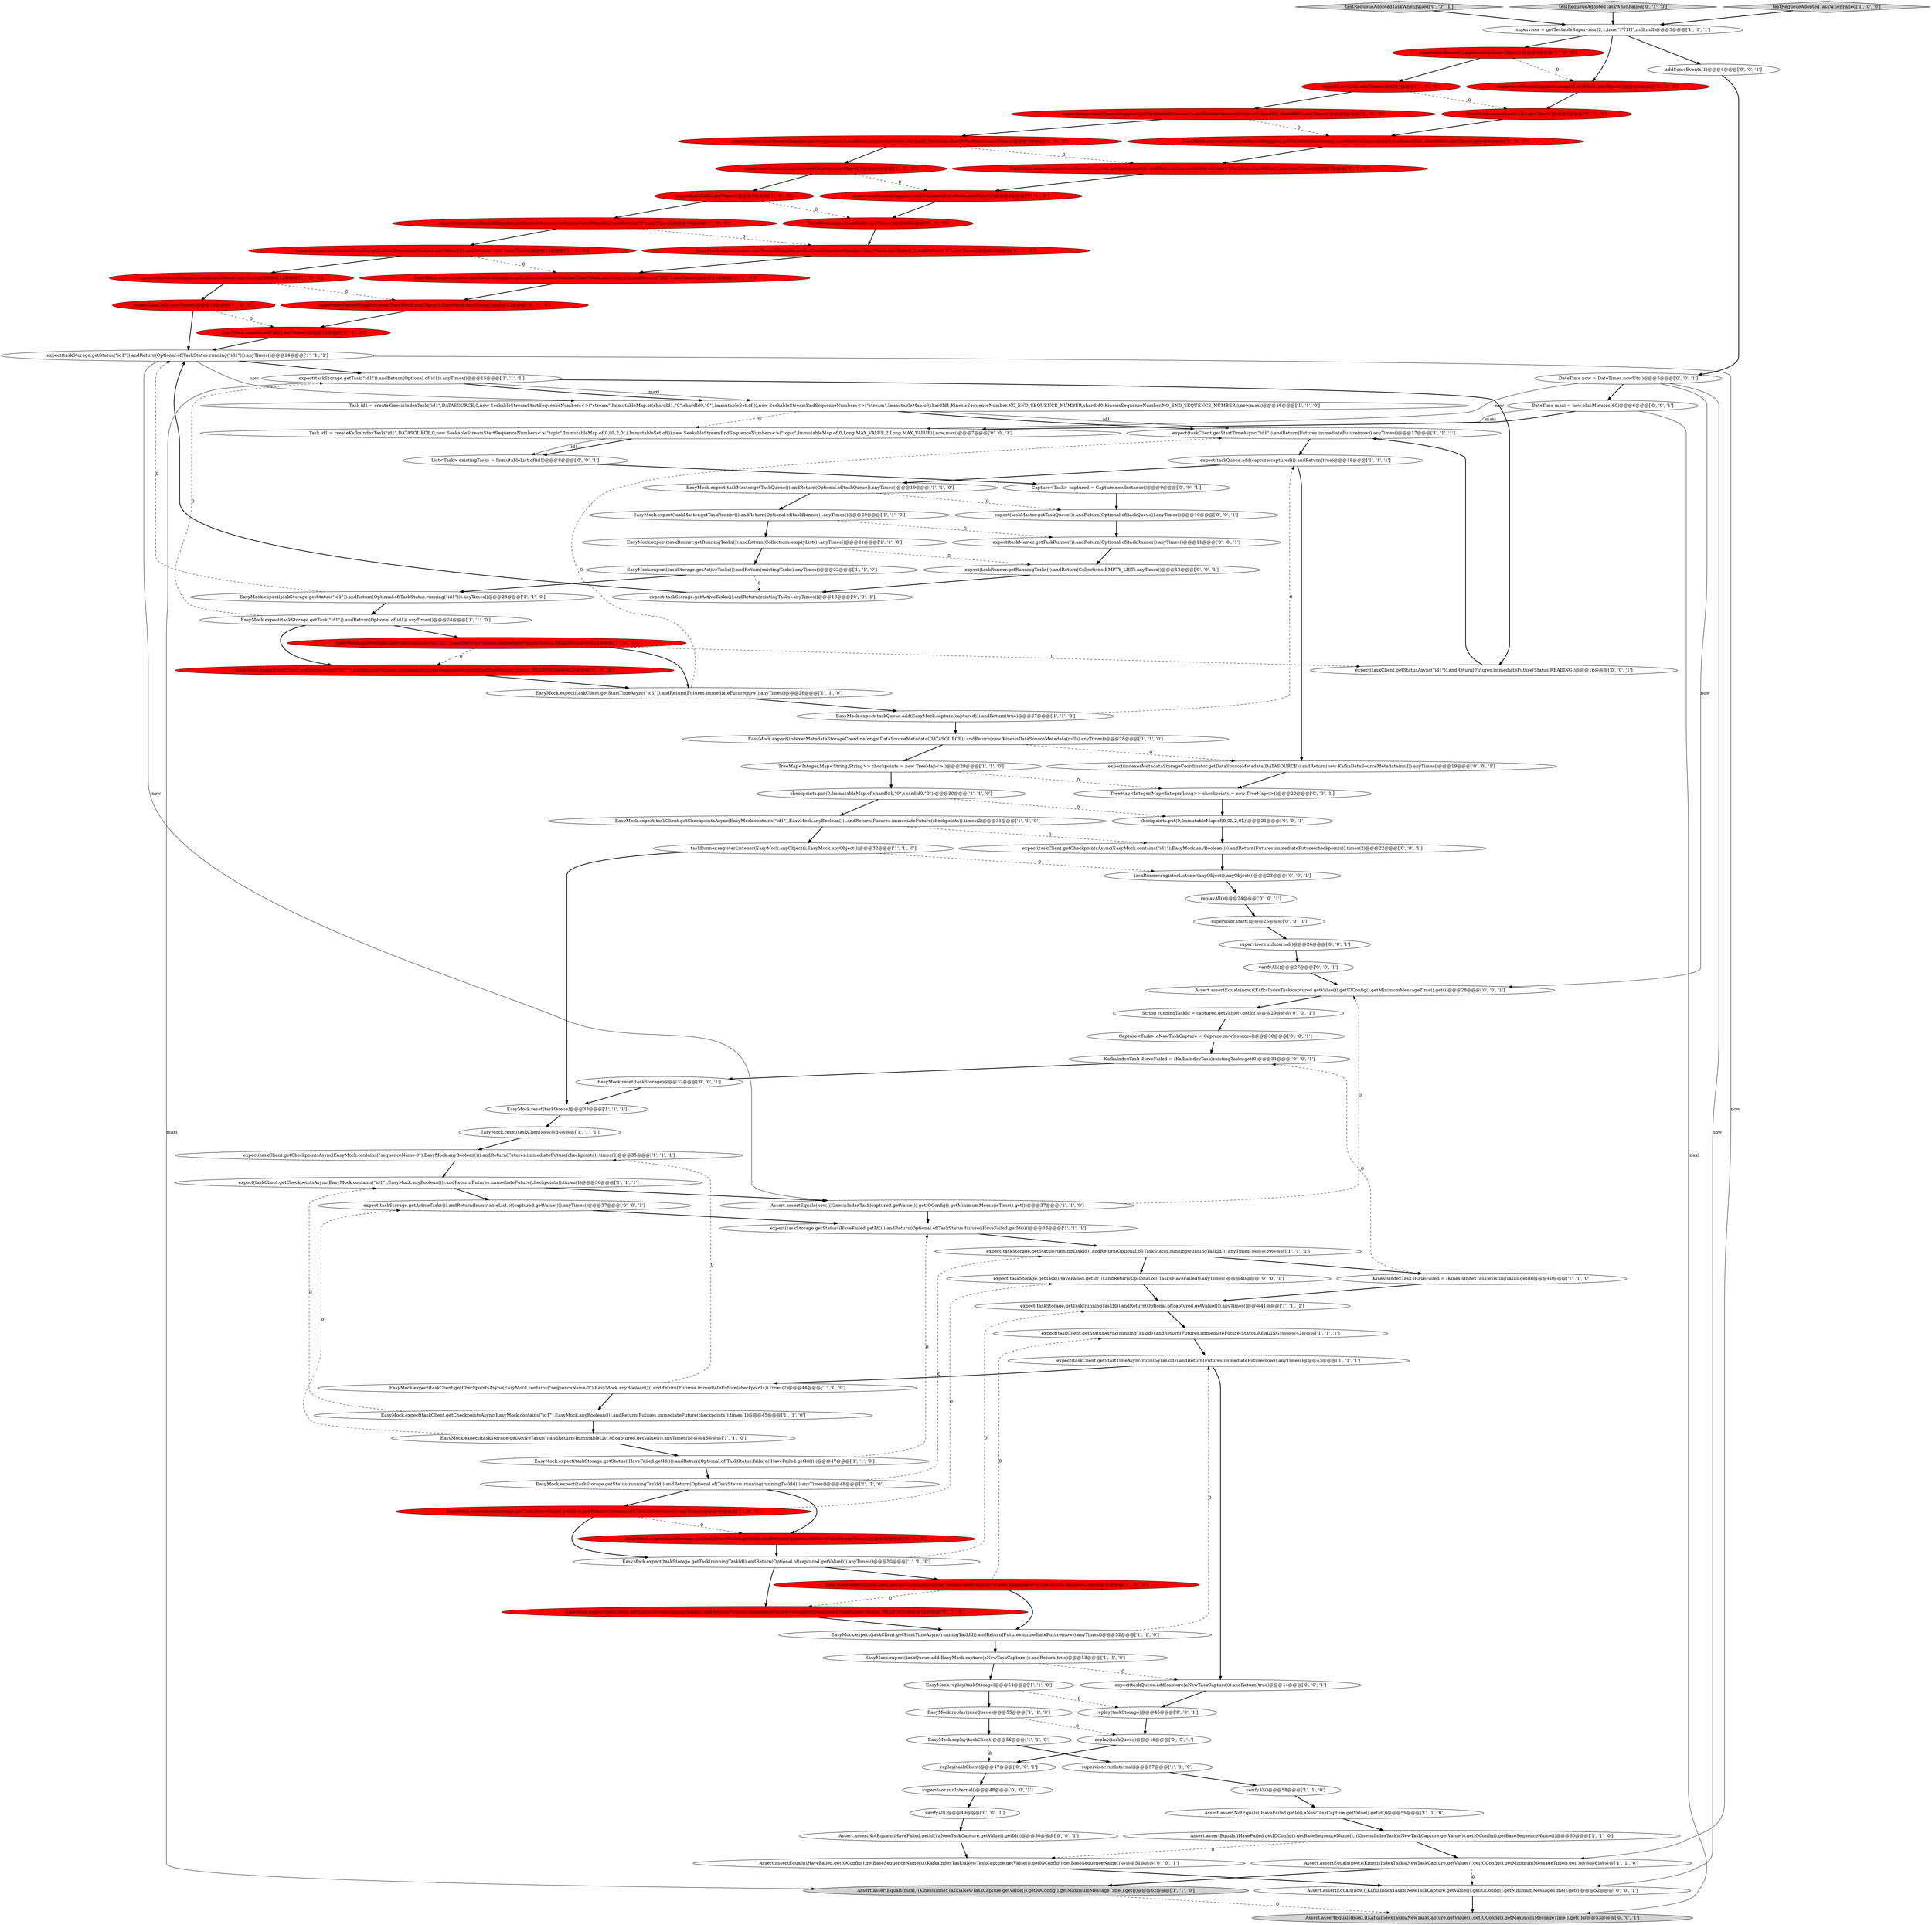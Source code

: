 digraph {
6 [style = filled, label = "supervisorRecordSupplier.assign(anyObject())@@@4@@@['1', '0', '0']", fillcolor = red, shape = ellipse image = "AAA1AAABBB1BBB"];
71 [style = filled, label = "EasyMock.expect(supervisorRecordSupplier.getEarliestSequenceNumber(EasyMock.anyObject())).andReturn(\"0\").anyTimes()@@@10@@@['0', '1', '0']", fillcolor = red, shape = ellipse image = "AAA1AAABBB2BBB"];
86 [style = filled, label = "expect(taskMaster.getTaskRunner()).andReturn(Optional.of(taskRunner)).anyTimes()@@@11@@@['0', '0', '1']", fillcolor = white, shape = ellipse image = "AAA0AAABBB3BBB"];
62 [style = filled, label = "EasyMock.expect(taskClient.getStatusAsync(\"id1\")).andReturn(Futures.immediateFuture(SeekableStreamIndexTaskRunner.Status.READING))@@@25@@@['0', '1', '0']", fillcolor = red, shape = ellipse image = "AAA1AAABBB2BBB"];
65 [style = filled, label = "EasyMock.expectLastCall().anyTimes()@@@5@@@['0', '1', '0']", fillcolor = red, shape = ellipse image = "AAA1AAABBB2BBB"];
87 [style = filled, label = "replay(taskStorage)@@@45@@@['0', '0', '1']", fillcolor = white, shape = ellipse image = "AAA0AAABBB3BBB"];
72 [style = filled, label = "EasyMock.expectLastCall().anyTimes()@@@13@@@['0', '1', '0']", fillcolor = red, shape = ellipse image = "AAA1AAABBB2BBB"];
10 [style = filled, label = "EasyMock.replay(taskStorage)@@@54@@@['1', '1', '0']", fillcolor = white, shape = ellipse image = "AAA0AAABBB1BBB"];
3 [style = filled, label = "EasyMock.expect(taskClient.getStartTimeAsync(\"id1\")).andReturn(Futures.immediateFuture(now)).anyTimes()@@@26@@@['1', '1', '0']", fillcolor = white, shape = ellipse image = "AAA0AAABBB1BBB"];
47 [style = filled, label = "EasyMock.expect(taskClient.getCheckpointsAsync(EasyMock.contains(\"id1\"),EasyMock.anyBoolean())).andReturn(Futures.immediateFuture(checkpoints)).times(2)@@@31@@@['1', '1', '0']", fillcolor = white, shape = ellipse image = "AAA0AAABBB1BBB"];
61 [style = filled, label = "EasyMock.expect(taskClient.getStatusAsync(runningTaskId)).andReturn(Futures.immediateFuture(SeekableStreamIndexTaskRunner.Status.READING))@@@51@@@['0', '1', '0']", fillcolor = red, shape = ellipse image = "AAA1AAABBB2BBB"];
79 [style = filled, label = "expect(taskStorage.getTask(iHaveFailed.getId())).andReturn(Optional.of((Task)iHaveFailed)).anyTimes()@@@40@@@['0', '0', '1']", fillcolor = white, shape = ellipse image = "AAA0AAABBB3BBB"];
15 [style = filled, label = "EasyMock.expect(taskStorage.getTask(runningTaskId)).andReturn(Optional.of(captured.getValue())).anyTimes()@@@50@@@['1', '1', '0']", fillcolor = white, shape = ellipse image = "AAA0AAABBB1BBB"];
1 [style = filled, label = "EasyMock.expect(taskQueue.add(EasyMock.capture(aNewTaskCapture))).andReturn(true)@@@53@@@['1', '1', '0']", fillcolor = white, shape = ellipse image = "AAA0AAABBB1BBB"];
95 [style = filled, label = "DateTime now = DateTimes.nowUtc()@@@5@@@['0', '0', '1']", fillcolor = white, shape = ellipse image = "AAA0AAABBB3BBB"];
52 [style = filled, label = "expectLastCall().anyTimes()@@@13@@@['1', '0', '0']", fillcolor = red, shape = ellipse image = "AAA1AAABBB1BBB"];
0 [style = filled, label = "expect(taskClient.getStatusAsync(runningTaskId)).andReturn(Futures.immediateFuture(Status.READING))@@@42@@@['1', '1', '1']", fillcolor = white, shape = ellipse image = "AAA0AAABBB1BBB"];
37 [style = filled, label = "EasyMock.reset(taskQueue)@@@33@@@['1', '1', '1']", fillcolor = white, shape = ellipse image = "AAA0AAABBB1BBB"];
105 [style = filled, label = "taskRunner.registerListener(anyObject(),anyObject())@@@23@@@['0', '0', '1']", fillcolor = white, shape = ellipse image = "AAA0AAABBB3BBB"];
35 [style = filled, label = "EasyMock.expect(taskStorage.getTask(iHaveFailed.getId())).andReturn(Optional.of((Task)iHaveFailed)).anyTimes()@@@49@@@['1', '0', '0']", fillcolor = red, shape = ellipse image = "AAA1AAABBB1BBB"];
104 [style = filled, label = "List<Task> existingTasks = ImmutableList.of(id1)@@@8@@@['0', '0', '1']", fillcolor = white, shape = ellipse image = "AAA0AAABBB3BBB"];
74 [style = filled, label = "supervisorRecordSupplier.assign(EasyMock.anyObject())@@@4@@@['0', '1', '0']", fillcolor = red, shape = ellipse image = "AAA1AAABBB2BBB"];
32 [style = filled, label = "EasyMock.expect(taskStorage.getStatus(runningTaskId)).andReturn(Optional.of(TaskStatus.running(runningTaskId))).anyTimes()@@@48@@@['1', '1', '0']", fillcolor = white, shape = ellipse image = "AAA0AAABBB1BBB"];
14 [style = filled, label = "expectLastCall().anyTimes()@@@5@@@['1', '0', '0']", fillcolor = red, shape = ellipse image = "AAA1AAABBB1BBB"];
57 [style = filled, label = "expect(taskClient.getStartTimeAsync(runningTaskId)).andReturn(Futures.immediateFuture(now)).anyTimes()@@@43@@@['1', '1', '1']", fillcolor = white, shape = ellipse image = "AAA0AAABBB1BBB"];
55 [style = filled, label = "taskRunner.registerListener(EasyMock.anyObject(),EasyMock.anyObject())@@@32@@@['1', '1', '0']", fillcolor = white, shape = ellipse image = "AAA0AAABBB1BBB"];
13 [style = filled, label = "EasyMock.expect(taskClient.getCheckpointsAsync(EasyMock.contains(\"sequenceName-0\"),EasyMock.anyBoolean())).andReturn(Futures.immediateFuture(checkpoints)).times(2)@@@44@@@['1', '1', '0']", fillcolor = white, shape = ellipse image = "AAA0AAABBB1BBB"];
39 [style = filled, label = "EasyMock.reset(taskClient)@@@34@@@['1', '1', '1']", fillcolor = white, shape = ellipse image = "AAA0AAABBB1BBB"];
59 [style = filled, label = "expect(taskStorage.getStatus(iHaveFailed.getId())).andReturn(Optional.of(TaskStatus.failure(iHaveFailed.getId())))@@@38@@@['1', '1', '1']", fillcolor = white, shape = ellipse image = "AAA0AAABBB1BBB"];
88 [style = filled, label = "Assert.assertEquals(now,((KafkaIndexTask)captured.getValue()).getIOConfig().getMinimumMessageTime().get())@@@28@@@['0', '0', '1']", fillcolor = white, shape = ellipse image = "AAA0AAABBB3BBB"];
5 [style = filled, label = "verifyAll()@@@58@@@['1', '1', '0']", fillcolor = white, shape = ellipse image = "AAA0AAABBB1BBB"];
29 [style = filled, label = "EasyMock.expect(taskClient.getStartTimeAsync(runningTaskId)).andReturn(Futures.immediateFuture(now)).anyTimes()@@@52@@@['1', '1', '0']", fillcolor = white, shape = ellipse image = "AAA0AAABBB1BBB"];
36 [style = filled, label = "EasyMock.expect(taskStorage.getActiveTasks()).andReturn(ImmutableList.of(captured.getValue())).anyTimes()@@@46@@@['1', '1', '0']", fillcolor = white, shape = ellipse image = "AAA0AAABBB1BBB"];
90 [style = filled, label = "expect(taskStorage.getActiveTasks()).andReturn(ImmutableList.of(captured.getValue())).anyTimes()@@@37@@@['0', '0', '1']", fillcolor = white, shape = ellipse image = "AAA0AAABBB3BBB"];
16 [style = filled, label = "expect(taskStorage.getTask(runningTaskId)).andReturn(Optional.of(captured.getValue())).anyTimes()@@@41@@@['1', '1', '1']", fillcolor = white, shape = ellipse image = "AAA0AAABBB1BBB"];
81 [style = filled, label = "Capture<Task> captured = Capture.newInstance()@@@9@@@['0', '0', '1']", fillcolor = white, shape = ellipse image = "AAA0AAABBB3BBB"];
23 [style = filled, label = "EasyMock.expect(taskClient.getCheckpointsAsync(EasyMock.contains(\"id1\"),EasyMock.anyBoolean())).andReturn(Futures.immediateFuture(checkpoints)).times(1)@@@45@@@['1', '1', '0']", fillcolor = white, shape = ellipse image = "AAA0AAABBB1BBB"];
31 [style = filled, label = "expectLastCall().anyTimes()@@@9@@@['1', '0', '0']", fillcolor = red, shape = ellipse image = "AAA1AAABBB1BBB"];
110 [style = filled, label = "replay(taskQueue)@@@46@@@['0', '0', '1']", fillcolor = white, shape = ellipse image = "AAA0AAABBB3BBB"];
34 [style = filled, label = "expect(taskClient.getCheckpointsAsync(EasyMock.contains(\"sequenceName-0\"),EasyMock.anyBoolean())).andReturn(Futures.immediateFuture(checkpoints)).times(2)@@@35@@@['1', '1', '1']", fillcolor = white, shape = ellipse image = "AAA0AAABBB1BBB"];
103 [style = filled, label = "Capture<Task> aNewTaskCapture = Capture.newInstance()@@@30@@@['0', '0', '1']", fillcolor = white, shape = ellipse image = "AAA0AAABBB3BBB"];
92 [style = filled, label = "DateTime maxi = now.plusMinutes(60)@@@6@@@['0', '0', '1']", fillcolor = white, shape = ellipse image = "AAA0AAABBB3BBB"];
11 [style = filled, label = "KinesisIndexTask iHaveFailed = (KinesisIndexTask)existingTasks.get(0)@@@40@@@['1', '1', '0']", fillcolor = white, shape = ellipse image = "AAA0AAABBB1BBB"];
99 [style = filled, label = "expect(taskQueue.add(capture(aNewTaskCapture))).andReturn(true)@@@44@@@['0', '0', '1']", fillcolor = white, shape = ellipse image = "AAA0AAABBB3BBB"];
20 [style = filled, label = "TreeMap<Integer,Map<String,String>> checkpoints = new TreeMap<>()@@@29@@@['1', '1', '0']", fillcolor = white, shape = ellipse image = "AAA0AAABBB1BBB"];
102 [style = filled, label = "TreeMap<Integer,Map<Integer,Long>> checkpoints = new TreeMap<>()@@@20@@@['0', '0', '1']", fillcolor = white, shape = ellipse image = "AAA0AAABBB3BBB"];
58 [style = filled, label = "expect(taskStorage.getStatus(\"id1\")).andReturn(Optional.of(TaskStatus.running(\"id1\"))).anyTimes()@@@14@@@['1', '1', '1']", fillcolor = white, shape = ellipse image = "AAA0AAABBB1BBB"];
83 [style = filled, label = "expect(taskClient.getCheckpointsAsync(EasyMock.contains(\"id1\"),EasyMock.anyBoolean())).andReturn(Futures.immediateFuture(checkpoints)).times(2)@@@22@@@['0', '0', '1']", fillcolor = white, shape = ellipse image = "AAA0AAABBB3BBB"];
93 [style = filled, label = "Assert.assertEquals(now,((KafkaIndexTask)aNewTaskCapture.getValue()).getIOConfig().getMinimumMessageTime().get())@@@52@@@['0', '0', '1']", fillcolor = white, shape = ellipse image = "AAA0AAABBB3BBB"];
21 [style = filled, label = "Assert.assertEquals(now,((KinesisIndexTask)aNewTaskCapture.getValue()).getIOConfig().getMinimumMessageTime().get())@@@61@@@['1', '1', '0']", fillcolor = white, shape = ellipse image = "AAA0AAABBB1BBB"];
101 [style = filled, label = "expect(taskRunner.getRunningTasks()).andReturn(Collections.EMPTY_LIST).anyTimes()@@@12@@@['0', '0', '1']", fillcolor = white, shape = ellipse image = "AAA0AAABBB3BBB"];
85 [style = filled, label = "Task id1 = createKafkaIndexTask(\"id1\",DATASOURCE,0,new SeekableStreamStartSequenceNumbers<>(\"topic\",ImmutableMap.of(0,0L,2,0L),ImmutableSet.of()),new SeekableStreamEndSequenceNumbers<>(\"topic\",ImmutableMap.of(0,Long.MAX_VALUE,2,Long.MAX_VALUE)),now,maxi)@@@7@@@['0', '0', '1']", fillcolor = white, shape = ellipse image = "AAA0AAABBB3BBB"];
94 [style = filled, label = "Assert.assertNotEquals(iHaveFailed.getId(),aNewTaskCapture.getValue().getId())@@@50@@@['0', '0', '1']", fillcolor = white, shape = ellipse image = "AAA0AAABBB3BBB"];
49 [style = filled, label = "EasyMock.expect(taskQueue.add(EasyMock.capture(captured))).andReturn(true)@@@27@@@['1', '1', '0']", fillcolor = white, shape = ellipse image = "AAA0AAABBB1BBB"];
17 [style = filled, label = "expect(taskQueue.add(capture(captured))).andReturn(true)@@@18@@@['1', '1', '1']", fillcolor = white, shape = ellipse image = "AAA0AAABBB1BBB"];
96 [style = filled, label = "replay(taskClient)@@@47@@@['0', '0', '1']", fillcolor = white, shape = ellipse image = "AAA0AAABBB3BBB"];
28 [style = filled, label = "EasyMock.expect(taskStorage.getStatus(iHaveFailed.getId())).andReturn(Optional.of(TaskStatus.failure(iHaveFailed.getId())))@@@47@@@['1', '1', '0']", fillcolor = white, shape = ellipse image = "AAA0AAABBB1BBB"];
84 [style = filled, label = "testRequeueAdoptedTaskWhenFailed['0', '0', '1']", fillcolor = lightgray, shape = diamond image = "AAA0AAABBB3BBB"];
67 [style = filled, label = "supervisorRecordSupplier.seek(EasyMock.anyObject(),EasyMock.anyString())@@@12@@@['0', '1', '0']", fillcolor = red, shape = ellipse image = "AAA1AAABBB2BBB"];
91 [style = filled, label = "expect(indexerMetadataStorageCoordinator.getDataSourceMetadata(DATASOURCE)).andReturn(new KafkaDataSourceMetadata(null)).anyTimes()@@@19@@@['0', '0', '1']", fillcolor = white, shape = ellipse image = "AAA0AAABBB3BBB"];
53 [style = filled, label = "EasyMock.expect(indexerMetadataStorageCoordinator.getDataSourceMetadata(DATASOURCE)).andReturn(new KinesisDataSourceMetadata(null)).anyTimes()@@@28@@@['1', '1', '0']", fillcolor = white, shape = ellipse image = "AAA0AAABBB1BBB"];
24 [style = filled, label = "EasyMock.expect(taskStorage.getStatus(\"id1\")).andReturn(Optional.of(TaskStatus.running(\"id1\"))).anyTimes()@@@23@@@['1', '1', '0']", fillcolor = white, shape = ellipse image = "AAA0AAABBB1BBB"];
66 [style = filled, label = "testRequeueAdoptedTaskWhenFailed['0', '1', '0']", fillcolor = lightgray, shape = diamond image = "AAA0AAABBB2BBB"];
51 [style = filled, label = "EasyMock.expect(taskRunner.getRunningTasks()).andReturn(Collections.emptyList()).anyTimes()@@@21@@@['1', '1', '0']", fillcolor = white, shape = ellipse image = "AAA0AAABBB1BBB"];
33 [style = filled, label = "EasyMock.expect(taskClient.getStatusAsync(runningTaskId)).andReturn(Futures.immediateFuture(Status.READING))@@@51@@@['1', '0', '0']", fillcolor = red, shape = ellipse image = "AAA1AAABBB1BBB"];
42 [style = filled, label = "Assert.assertEquals(iHaveFailed.getIOConfig().getBaseSequenceName(),((KinesisIndexTask)aNewTaskCapture.getValue()).getIOConfig().getBaseSequenceName())@@@60@@@['1', '1', '0']", fillcolor = white, shape = ellipse image = "AAA0AAABBB1BBB"];
8 [style = filled, label = "expect(supervisorRecordSupplier.getAssignment()).andReturn(ImmutableSet.of(shard1Partition,shard0Partition)).anyTimes()@@@7@@@['1', '0', '0']", fillcolor = red, shape = ellipse image = "AAA1AAABBB1BBB"];
75 [style = filled, label = "expect(taskMaster.getTaskQueue()).andReturn(Optional.of(taskQueue)).anyTimes()@@@10@@@['0', '0', '1']", fillcolor = white, shape = ellipse image = "AAA0AAABBB3BBB"];
48 [style = filled, label = "expect(supervisorRecordSupplier.getLatestSequenceNumber(anyObject())).andReturn(\"100\").anyTimes()@@@11@@@['1', '0', '0']", fillcolor = red, shape = ellipse image = "AAA1AAABBB1BBB"];
82 [style = filled, label = "addSomeEvents(1)@@@4@@@['0', '0', '1']", fillcolor = white, shape = ellipse image = "AAA0AAABBB3BBB"];
9 [style = filled, label = "supervisorRecordSupplier.seekToLatest(anyObject())@@@8@@@['1', '0', '0']", fillcolor = red, shape = ellipse image = "AAA1AAABBB1BBB"];
70 [style = filled, label = "supervisorRecordSupplier.seekToLatest(EasyMock.anyObject())@@@8@@@['0', '1', '0']", fillcolor = red, shape = ellipse image = "AAA1AAABBB2BBB"];
7 [style = filled, label = "expect(taskStorage.getStatus(runningTaskId)).andReturn(Optional.of(TaskStatus.running(runningTaskId))).anyTimes()@@@39@@@['1', '1', '1']", fillcolor = white, shape = ellipse image = "AAA0AAABBB1BBB"];
12 [style = filled, label = "expect(supervisorRecordSupplier.getEarliestSequenceNumber(anyObject())).andReturn(\"0\").anyTimes()@@@10@@@['1', '0', '0']", fillcolor = red, shape = ellipse image = "AAA1AAABBB1BBB"];
68 [style = filled, label = "EasyMock.expectLastCall().anyTimes()@@@9@@@['0', '1', '0']", fillcolor = red, shape = ellipse image = "AAA1AAABBB2BBB"];
107 [style = filled, label = "checkpoints.put(0,ImmutableMap.of(0,0L,2,0L))@@@21@@@['0', '0', '1']", fillcolor = white, shape = ellipse image = "AAA0AAABBB3BBB"];
25 [style = filled, label = "supervisor = getTestableSupervisor(2,1,true,\"PT1H\",null,null)@@@3@@@['1', '1', '1']", fillcolor = white, shape = ellipse image = "AAA0AAABBB1BBB"];
41 [style = filled, label = "expect(taskClient.getCheckpointsAsync(EasyMock.contains(\"id1\"),EasyMock.anyBoolean())).andReturn(Futures.immediateFuture(checkpoints)).times(1)@@@36@@@['1', '1', '1']", fillcolor = white, shape = ellipse image = "AAA0AAABBB1BBB"];
64 [style = filled, label = "EasyMock.expect(taskStorage.getTask(iHaveFailed.getId())).andReturn(Optional.of(iHaveFailed)).anyTimes()@@@49@@@['0', '1', '0']", fillcolor = red, shape = ellipse image = "AAA1AAABBB2BBB"];
40 [style = filled, label = "testRequeueAdoptedTaskWhenFailed['1', '0', '0']", fillcolor = lightgray, shape = diamond image = "AAA0AAABBB1BBB"];
56 [style = filled, label = "EasyMock.replay(taskQueue)@@@55@@@['1', '1', '0']", fillcolor = white, shape = ellipse image = "AAA0AAABBB1BBB"];
26 [style = filled, label = "EasyMock.expect(taskMaster.getTaskQueue()).andReturn(Optional.of(taskQueue)).anyTimes()@@@19@@@['1', '1', '0']", fillcolor = white, shape = ellipse image = "AAA0AAABBB1BBB"];
112 [style = filled, label = "supervisor.start()@@@25@@@['0', '0', '1']", fillcolor = white, shape = ellipse image = "AAA0AAABBB3BBB"];
46 [style = filled, label = "expect(taskStorage.getTask(\"id1\")).andReturn(Optional.of(id1)).anyTimes()@@@15@@@['1', '1', '1']", fillcolor = white, shape = ellipse image = "AAA0AAABBB1BBB"];
78 [style = filled, label = "supervisor.runInternal()@@@48@@@['0', '0', '1']", fillcolor = white, shape = ellipse image = "AAA0AAABBB3BBB"];
111 [style = filled, label = "expect(taskStorage.getActiveTasks()).andReturn(existingTasks).anyTimes()@@@13@@@['0', '0', '1']", fillcolor = white, shape = ellipse image = "AAA0AAABBB3BBB"];
50 [style = filled, label = "EasyMock.replay(taskClient)@@@56@@@['1', '1', '0']", fillcolor = white, shape = ellipse image = "AAA0AAABBB1BBB"];
30 [style = filled, label = "supervisor.runInternal()@@@57@@@['1', '1', '0']", fillcolor = white, shape = ellipse image = "AAA0AAABBB1BBB"];
76 [style = filled, label = "String runningTaskId = captured.getValue().getId()@@@29@@@['0', '0', '1']", fillcolor = white, shape = ellipse image = "AAA0AAABBB3BBB"];
38 [style = filled, label = "Task id1 = createKinesisIndexTask(\"id1\",DATASOURCE,0,new SeekableStreamStartSequenceNumbers<>(\"stream\",ImmutableMap.of(shardId1,\"0\",shardId0,\"0\"),ImmutableSet.of()),new SeekableStreamEndSequenceNumbers<>(\"stream\",ImmutableMap.of(shardId1,KinesisSequenceNumber.NO_END_SEQUENCE_NUMBER,shardId0,KinesisSequenceNumber.NO_END_SEQUENCE_NUMBER)),now,maxi)@@@16@@@['1', '1', '0']", fillcolor = white, shape = ellipse image = "AAA0AAABBB1BBB"];
108 [style = filled, label = "EasyMock.reset(taskStorage)@@@32@@@['0', '0', '1']", fillcolor = white, shape = ellipse image = "AAA0AAABBB3BBB"];
4 [style = filled, label = "expect(supervisorRecordSupplier.getPartitionIds(stream)).andReturn(ImmutableSet.of(shardId1,shardId0)).anyTimes()@@@6@@@['1', '0', '0']", fillcolor = red, shape = ellipse image = "AAA1AAABBB1BBB"];
54 [style = filled, label = "EasyMock.expect(taskStorage.getActiveTasks()).andReturn(existingTasks).anyTimes()@@@22@@@['1', '1', '0']", fillcolor = white, shape = ellipse image = "AAA0AAABBB1BBB"];
19 [style = filled, label = "checkpoints.put(0,ImmutableMap.of(shardId1,\"0\",shardId0,\"0\"))@@@30@@@['1', '1', '0']", fillcolor = white, shape = ellipse image = "AAA0AAABBB1BBB"];
2 [style = filled, label = "Assert.assertEquals(maxi,((KinesisIndexTask)aNewTaskCapture.getValue()).getIOConfig().getMaximumMessageTime().get())@@@62@@@['1', '1', '0']", fillcolor = lightgray, shape = ellipse image = "AAA0AAABBB1BBB"];
89 [style = filled, label = "expect(taskClient.getStatusAsync(\"id1\")).andReturn(Futures.immediateFuture(Status.READING))@@@16@@@['0', '0', '1']", fillcolor = white, shape = ellipse image = "AAA0AAABBB3BBB"];
97 [style = filled, label = "verifyAll()@@@49@@@['0', '0', '1']", fillcolor = white, shape = ellipse image = "AAA0AAABBB3BBB"];
80 [style = filled, label = "supervisor.runInternal()@@@26@@@['0', '0', '1']", fillcolor = white, shape = ellipse image = "AAA0AAABBB3BBB"];
109 [style = filled, label = "Assert.assertEquals(iHaveFailed.getIOConfig().getBaseSequenceName(),((KafkaIndexTask)aNewTaskCapture.getValue()).getIOConfig().getBaseSequenceName())@@@51@@@['0', '0', '1']", fillcolor = white, shape = ellipse image = "AAA0AAABBB3BBB"];
73 [style = filled, label = "EasyMock.expect(supervisorRecordSupplier.getPartitionIds(stream)).andReturn(ImmutableSet.of(shardId1,shardId0)).anyTimes()@@@6@@@['0', '1', '0']", fillcolor = red, shape = ellipse image = "AAA1AAABBB2BBB"];
27 [style = filled, label = "expect(taskClient.getStartTimeAsync(\"id1\")).andReturn(Futures.immediateFuture(now)).anyTimes()@@@17@@@['1', '1', '1']", fillcolor = white, shape = ellipse image = "AAA0AAABBB1BBB"];
63 [style = filled, label = "EasyMock.expect(supervisorRecordSupplier.getAssignment()).andReturn(ImmutableSet.of(shard1Partition,shard0Partition)).anyTimes()@@@7@@@['0', '1', '0']", fillcolor = red, shape = ellipse image = "AAA1AAABBB2BBB"];
98 [style = filled, label = "verifyAll()@@@27@@@['0', '0', '1']", fillcolor = white, shape = ellipse image = "AAA0AAABBB3BBB"];
106 [style = filled, label = "KafkaIndexTask iHaveFailed = (KafkaIndexTask)existingTasks.get(0)@@@31@@@['0', '0', '1']", fillcolor = white, shape = ellipse image = "AAA0AAABBB3BBB"];
43 [style = filled, label = "EasyMock.expect(taskClient.getStatusAsync(\"id1\")).andReturn(Futures.immediateFuture(Status.READING))@@@25@@@['1', '0', '0']", fillcolor = red, shape = ellipse image = "AAA1AAABBB1BBB"];
77 [style = filled, label = "Assert.assertEquals(maxi,((KafkaIndexTask)aNewTaskCapture.getValue()).getIOConfig().getMaximumMessageTime().get())@@@53@@@['0', '0', '1']", fillcolor = lightgray, shape = ellipse image = "AAA0AAABBB3BBB"];
100 [style = filled, label = "replayAll()@@@24@@@['0', '0', '1']", fillcolor = white, shape = ellipse image = "AAA0AAABBB3BBB"];
69 [style = filled, label = "EasyMock.expect(supervisorRecordSupplier.getLatestSequenceNumber(EasyMock.anyObject())).andReturn(\"100\").anyTimes()@@@11@@@['0', '1', '0']", fillcolor = red, shape = ellipse image = "AAA1AAABBB2BBB"];
45 [style = filled, label = "Assert.assertEquals(now,((KinesisIndexTask)captured.getValue()).getIOConfig().getMinimumMessageTime().get())@@@37@@@['1', '1', '0']", fillcolor = white, shape = ellipse image = "AAA0AAABBB1BBB"];
60 [style = filled, label = "EasyMock.expect(taskMaster.getTaskRunner()).andReturn(Optional.of(taskRunner)).anyTimes()@@@20@@@['1', '1', '0']", fillcolor = white, shape = ellipse image = "AAA0AAABBB1BBB"];
18 [style = filled, label = "supervisorRecordSupplier.seek(anyObject(),anyString())@@@12@@@['1', '0', '0']", fillcolor = red, shape = ellipse image = "AAA1AAABBB1BBB"];
22 [style = filled, label = "Assert.assertNotEquals(iHaveFailed.getId(),aNewTaskCapture.getValue().getId())@@@59@@@['1', '1', '0']", fillcolor = white, shape = ellipse image = "AAA0AAABBB1BBB"];
44 [style = filled, label = "EasyMock.expect(taskStorage.getTask(\"id1\")).andReturn(Optional.of(id1)).anyTimes()@@@24@@@['1', '1', '0']", fillcolor = white, shape = ellipse image = "AAA0AAABBB1BBB"];
32->35 [style = bold, label=""];
18->67 [style = dashed, label="0"];
62->3 [style = bold, label=""];
14->65 [style = dashed, label="0"];
16->0 [style = bold, label=""];
74->65 [style = bold, label=""];
38->27 [style = solid, label="id1"];
84->25 [style = bold, label=""];
15->61 [style = bold, label=""];
33->61 [style = dashed, label="0"];
41->90 [style = bold, label=""];
80->98 [style = bold, label=""];
4->73 [style = dashed, label="0"];
36->28 [style = bold, label=""];
40->25 [style = bold, label=""];
95->88 [style = solid, label="now"];
106->108 [style = bold, label=""];
33->0 [style = dashed, label="0"];
42->109 [style = dashed, label="0"];
46->2 [style = solid, label="maxi"];
109->93 [style = bold, label=""];
25->6 [style = bold, label=""];
46->38 [style = solid, label="maxi"];
28->59 [style = dashed, label="0"];
26->75 [style = dashed, label="0"];
21->2 [style = bold, label=""];
26->60 [style = bold, label=""];
43->3 [style = bold, label=""];
7->79 [style = bold, label=""];
60->86 [style = dashed, label="0"];
6->74 [style = dashed, label="0"];
27->17 [style = bold, label=""];
70->68 [style = bold, label=""];
4->8 [style = bold, label=""];
41->45 [style = bold, label=""];
23->36 [style = bold, label=""];
35->64 [style = dashed, label="0"];
48->18 [style = bold, label=""];
95->92 [style = bold, label=""];
29->1 [style = bold, label=""];
42->21 [style = bold, label=""];
105->100 [style = bold, label=""];
55->37 [style = bold, label=""];
57->13 [style = bold, label=""];
60->51 [style = bold, label=""];
11->16 [style = bold, label=""];
46->38 [style = bold, label=""];
76->103 [style = bold, label=""];
7->11 [style = bold, label=""];
78->97 [style = bold, label=""];
11->106 [style = dashed, label="0"];
15->16 [style = dashed, label="0"];
43->89 [style = dashed, label="0"];
65->73 [style = bold, label=""];
51->54 [style = bold, label=""];
94->109 [style = bold, label=""];
92->85 [style = bold, label=""];
39->34 [style = bold, label=""];
50->30 [style = bold, label=""];
100->112 [style = bold, label=""];
24->44 [style = bold, label=""];
45->59 [style = bold, label=""];
53->20 [style = bold, label=""];
58->45 [style = solid, label="now"];
10->87 [style = dashed, label="0"];
51->101 [style = dashed, label="0"];
45->88 [style = dashed, label="0"];
12->48 [style = bold, label=""];
20->102 [style = dashed, label="0"];
110->96 [style = bold, label=""];
33->29 [style = bold, label=""];
52->58 [style = bold, label=""];
64->15 [style = bold, label=""];
56->110 [style = dashed, label="0"];
56->50 [style = bold, label=""];
25->82 [style = bold, label=""];
66->25 [style = bold, label=""];
58->46 [style = bold, label=""];
107->83 [style = bold, label=""];
61->29 [style = bold, label=""];
9->70 [style = dashed, label="0"];
20->19 [style = bold, label=""];
98->88 [style = bold, label=""];
5->22 [style = bold, label=""];
32->64 [style = bold, label=""];
89->27 [style = bold, label=""];
58->21 [style = solid, label="now"];
15->33 [style = bold, label=""];
14->4 [style = bold, label=""];
22->42 [style = bold, label=""];
102->107 [style = bold, label=""];
0->57 [style = bold, label=""];
73->63 [style = bold, label=""];
90->59 [style = bold, label=""];
85->104 [style = bold, label=""];
93->77 [style = bold, label=""];
59->7 [style = bold, label=""];
44->62 [style = bold, label=""];
2->77 [style = dashed, label="0"];
35->15 [style = bold, label=""];
101->111 [style = bold, label=""];
9->31 [style = bold, label=""];
3->27 [style = dashed, label="0"];
112->80 [style = bold, label=""];
38->85 [style = dashed, label="0"];
91->102 [style = bold, label=""];
1->99 [style = dashed, label="0"];
38->27 [style = bold, label=""];
63->70 [style = bold, label=""];
32->7 [style = dashed, label="0"];
75->86 [style = bold, label=""];
67->72 [style = bold, label=""];
83->105 [style = bold, label=""];
31->12 [style = bold, label=""];
104->81 [style = bold, label=""];
47->83 [style = dashed, label="0"];
28->32 [style = bold, label=""];
49->17 [style = dashed, label="0"];
54->24 [style = bold, label=""];
57->99 [style = bold, label=""];
19->47 [style = bold, label=""];
55->105 [style = dashed, label="0"];
95->85 [style = solid, label="now"];
8->63 [style = dashed, label="0"];
30->5 [style = bold, label=""];
35->79 [style = dashed, label="0"];
81->75 [style = bold, label=""];
86->101 [style = bold, label=""];
97->94 [style = bold, label=""];
24->58 [style = dashed, label="0"];
54->111 [style = dashed, label="0"];
44->46 [style = dashed, label="0"];
92->77 [style = solid, label="maxi"];
52->72 [style = dashed, label="0"];
18->52 [style = bold, label=""];
13->34 [style = dashed, label="0"];
37->39 [style = bold, label=""];
99->87 [style = bold, label=""];
108->37 [style = bold, label=""];
12->71 [style = dashed, label="0"];
58->38 [style = solid, label="now"];
29->57 [style = dashed, label="0"];
17->26 [style = bold, label=""];
79->16 [style = bold, label=""];
10->56 [style = bold, label=""];
69->67 [style = bold, label=""];
50->96 [style = dashed, label="0"];
36->90 [style = dashed, label="0"];
48->69 [style = dashed, label="0"];
95->93 [style = solid, label="now"];
96->78 [style = bold, label=""];
34->41 [style = bold, label=""];
88->76 [style = bold, label=""];
85->104 [style = solid, label="id1"];
111->58 [style = bold, label=""];
25->74 [style = bold, label=""];
44->43 [style = bold, label=""];
71->69 [style = bold, label=""];
53->91 [style = dashed, label="0"];
49->53 [style = bold, label=""];
6->14 [style = bold, label=""];
21->93 [style = dashed, label="0"];
17->91 [style = bold, label=""];
47->55 [style = bold, label=""];
68->71 [style = bold, label=""];
72->58 [style = bold, label=""];
8->9 [style = bold, label=""];
13->23 [style = bold, label=""];
23->41 [style = dashed, label="0"];
92->85 [style = solid, label="maxi"];
19->107 [style = dashed, label="0"];
3->49 [style = bold, label=""];
103->106 [style = bold, label=""];
31->68 [style = dashed, label="0"];
1->10 [style = bold, label=""];
43->62 [style = dashed, label="0"];
87->110 [style = bold, label=""];
82->95 [style = bold, label=""];
46->89 [style = bold, label=""];
}
